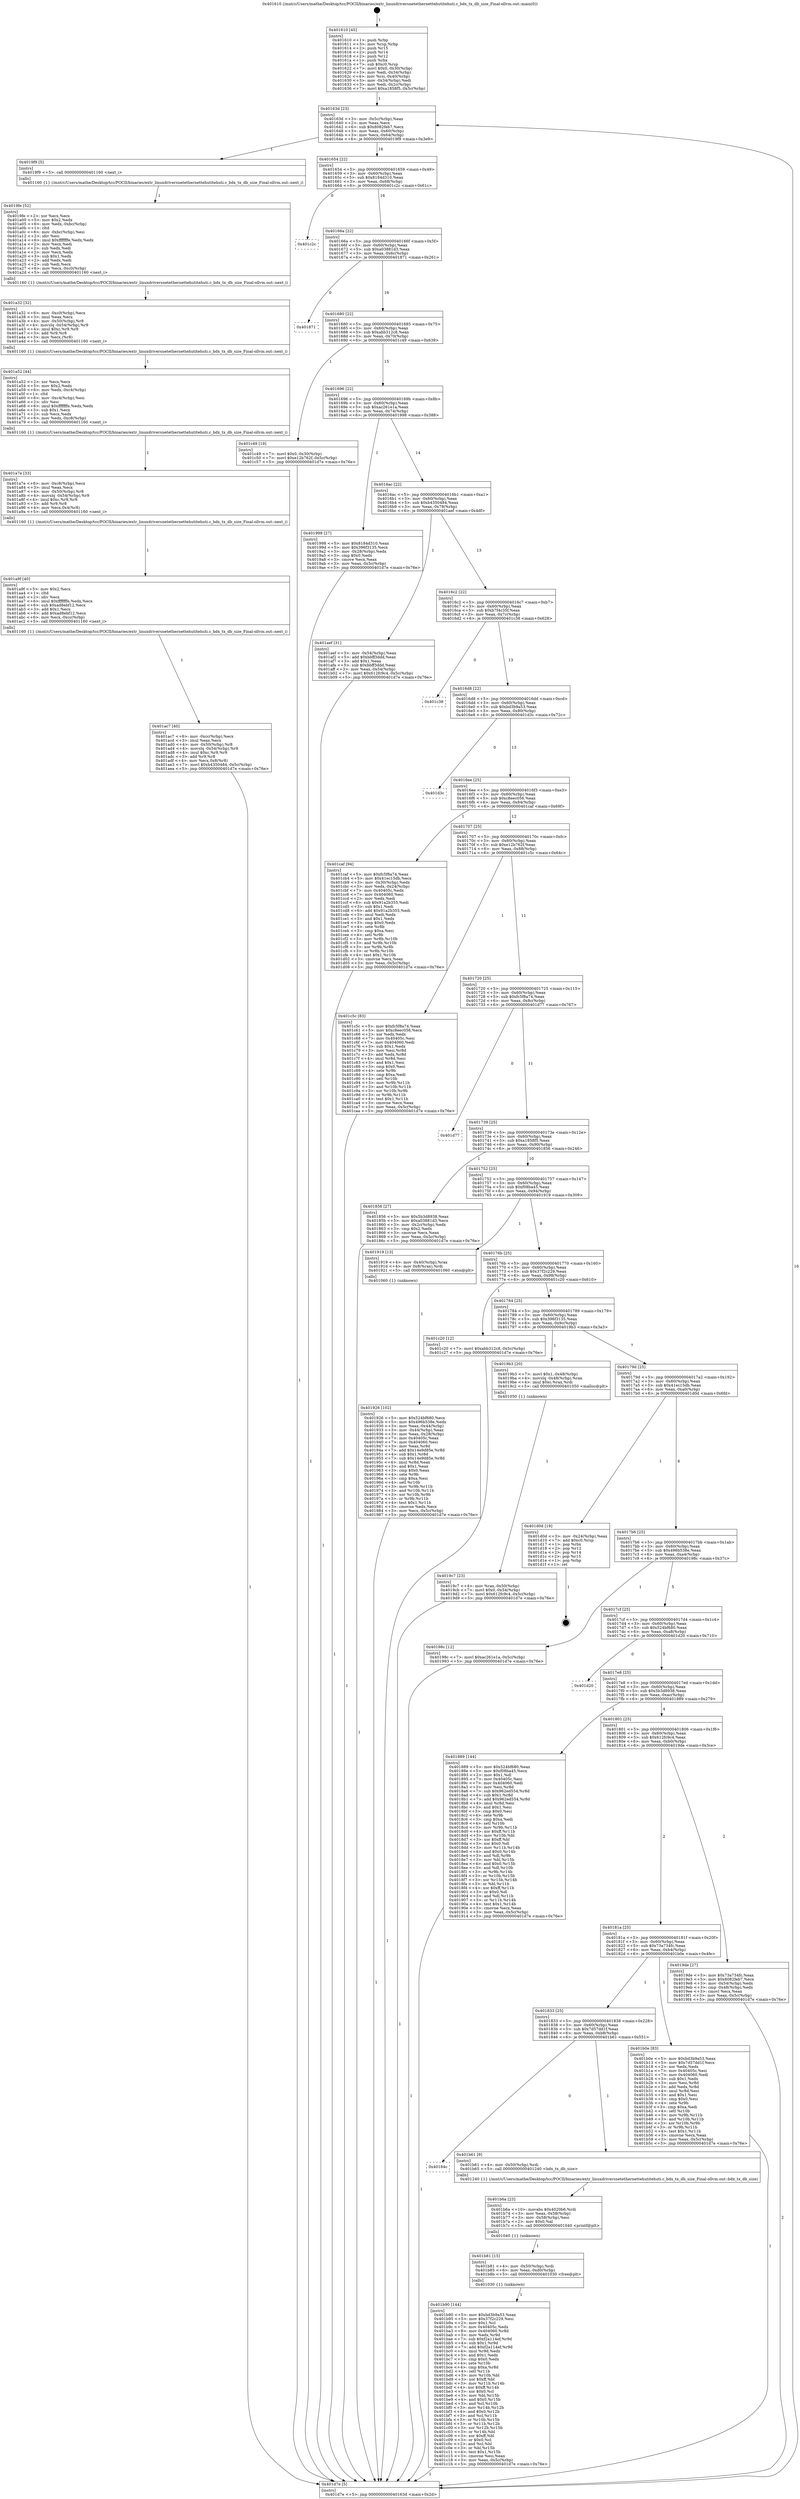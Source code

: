 digraph "0x401610" {
  label = "0x401610 (/mnt/c/Users/mathe/Desktop/tcc/POCII/binaries/extr_linuxdriversnetethernettehutitehuti.c_bdx_tx_db_size_Final-ollvm.out::main(0))"
  labelloc = "t"
  node[shape=record]

  Entry [label="",width=0.3,height=0.3,shape=circle,fillcolor=black,style=filled]
  "0x40163d" [label="{
     0x40163d [23]\l
     | [instrs]\l
     &nbsp;&nbsp;0x40163d \<+3\>: mov -0x5c(%rbp),%eax\l
     &nbsp;&nbsp;0x401640 \<+2\>: mov %eax,%ecx\l
     &nbsp;&nbsp;0x401642 \<+6\>: sub $0x8082feb7,%ecx\l
     &nbsp;&nbsp;0x401648 \<+3\>: mov %eax,-0x60(%rbp)\l
     &nbsp;&nbsp;0x40164b \<+3\>: mov %ecx,-0x64(%rbp)\l
     &nbsp;&nbsp;0x40164e \<+6\>: je 00000000004019f9 \<main+0x3e9\>\l
  }"]
  "0x4019f9" [label="{
     0x4019f9 [5]\l
     | [instrs]\l
     &nbsp;&nbsp;0x4019f9 \<+5\>: call 0000000000401160 \<next_i\>\l
     | [calls]\l
     &nbsp;&nbsp;0x401160 \{1\} (/mnt/c/Users/mathe/Desktop/tcc/POCII/binaries/extr_linuxdriversnetethernettehutitehuti.c_bdx_tx_db_size_Final-ollvm.out::next_i)\l
  }"]
  "0x401654" [label="{
     0x401654 [22]\l
     | [instrs]\l
     &nbsp;&nbsp;0x401654 \<+5\>: jmp 0000000000401659 \<main+0x49\>\l
     &nbsp;&nbsp;0x401659 \<+3\>: mov -0x60(%rbp),%eax\l
     &nbsp;&nbsp;0x40165c \<+5\>: sub $0x8184d310,%eax\l
     &nbsp;&nbsp;0x401661 \<+3\>: mov %eax,-0x68(%rbp)\l
     &nbsp;&nbsp;0x401664 \<+6\>: je 0000000000401c2c \<main+0x61c\>\l
  }"]
  Exit [label="",width=0.3,height=0.3,shape=circle,fillcolor=black,style=filled,peripheries=2]
  "0x401c2c" [label="{
     0x401c2c\l
  }", style=dashed]
  "0x40166a" [label="{
     0x40166a [22]\l
     | [instrs]\l
     &nbsp;&nbsp;0x40166a \<+5\>: jmp 000000000040166f \<main+0x5f\>\l
     &nbsp;&nbsp;0x40166f \<+3\>: mov -0x60(%rbp),%eax\l
     &nbsp;&nbsp;0x401672 \<+5\>: sub $0xa03881d3,%eax\l
     &nbsp;&nbsp;0x401677 \<+3\>: mov %eax,-0x6c(%rbp)\l
     &nbsp;&nbsp;0x40167a \<+6\>: je 0000000000401871 \<main+0x261\>\l
  }"]
  "0x401b90" [label="{
     0x401b90 [144]\l
     | [instrs]\l
     &nbsp;&nbsp;0x401b90 \<+5\>: mov $0xbd3b9a53,%eax\l
     &nbsp;&nbsp;0x401b95 \<+5\>: mov $0x37f2c229,%esi\l
     &nbsp;&nbsp;0x401b9a \<+2\>: mov $0x1,%cl\l
     &nbsp;&nbsp;0x401b9c \<+7\>: mov 0x40405c,%edx\l
     &nbsp;&nbsp;0x401ba3 \<+8\>: mov 0x404060,%r8d\l
     &nbsp;&nbsp;0x401bab \<+3\>: mov %edx,%r9d\l
     &nbsp;&nbsp;0x401bae \<+7\>: sub $0xf2a114ef,%r9d\l
     &nbsp;&nbsp;0x401bb5 \<+4\>: sub $0x1,%r9d\l
     &nbsp;&nbsp;0x401bb9 \<+7\>: add $0xf2a114ef,%r9d\l
     &nbsp;&nbsp;0x401bc0 \<+4\>: imul %r9d,%edx\l
     &nbsp;&nbsp;0x401bc4 \<+3\>: and $0x1,%edx\l
     &nbsp;&nbsp;0x401bc7 \<+3\>: cmp $0x0,%edx\l
     &nbsp;&nbsp;0x401bca \<+4\>: sete %r10b\l
     &nbsp;&nbsp;0x401bce \<+4\>: cmp $0xa,%r8d\l
     &nbsp;&nbsp;0x401bd2 \<+4\>: setl %r11b\l
     &nbsp;&nbsp;0x401bd6 \<+3\>: mov %r10b,%bl\l
     &nbsp;&nbsp;0x401bd9 \<+3\>: xor $0xff,%bl\l
     &nbsp;&nbsp;0x401bdc \<+3\>: mov %r11b,%r14b\l
     &nbsp;&nbsp;0x401bdf \<+4\>: xor $0xff,%r14b\l
     &nbsp;&nbsp;0x401be3 \<+3\>: xor $0x0,%cl\l
     &nbsp;&nbsp;0x401be6 \<+3\>: mov %bl,%r15b\l
     &nbsp;&nbsp;0x401be9 \<+4\>: and $0x0,%r15b\l
     &nbsp;&nbsp;0x401bed \<+3\>: and %cl,%r10b\l
     &nbsp;&nbsp;0x401bf0 \<+3\>: mov %r14b,%r12b\l
     &nbsp;&nbsp;0x401bf3 \<+4\>: and $0x0,%r12b\l
     &nbsp;&nbsp;0x401bf7 \<+3\>: and %cl,%r11b\l
     &nbsp;&nbsp;0x401bfa \<+3\>: or %r10b,%r15b\l
     &nbsp;&nbsp;0x401bfd \<+3\>: or %r11b,%r12b\l
     &nbsp;&nbsp;0x401c00 \<+3\>: xor %r12b,%r15b\l
     &nbsp;&nbsp;0x401c03 \<+3\>: or %r14b,%bl\l
     &nbsp;&nbsp;0x401c06 \<+3\>: xor $0xff,%bl\l
     &nbsp;&nbsp;0x401c09 \<+3\>: or $0x0,%cl\l
     &nbsp;&nbsp;0x401c0c \<+2\>: and %cl,%bl\l
     &nbsp;&nbsp;0x401c0e \<+3\>: or %bl,%r15b\l
     &nbsp;&nbsp;0x401c11 \<+4\>: test $0x1,%r15b\l
     &nbsp;&nbsp;0x401c15 \<+3\>: cmovne %esi,%eax\l
     &nbsp;&nbsp;0x401c18 \<+3\>: mov %eax,-0x5c(%rbp)\l
     &nbsp;&nbsp;0x401c1b \<+5\>: jmp 0000000000401d7e \<main+0x76e\>\l
  }"]
  "0x401871" [label="{
     0x401871\l
  }", style=dashed]
  "0x401680" [label="{
     0x401680 [22]\l
     | [instrs]\l
     &nbsp;&nbsp;0x401680 \<+5\>: jmp 0000000000401685 \<main+0x75\>\l
     &nbsp;&nbsp;0x401685 \<+3\>: mov -0x60(%rbp),%eax\l
     &nbsp;&nbsp;0x401688 \<+5\>: sub $0xabb312c8,%eax\l
     &nbsp;&nbsp;0x40168d \<+3\>: mov %eax,-0x70(%rbp)\l
     &nbsp;&nbsp;0x401690 \<+6\>: je 0000000000401c49 \<main+0x639\>\l
  }"]
  "0x401b81" [label="{
     0x401b81 [15]\l
     | [instrs]\l
     &nbsp;&nbsp;0x401b81 \<+4\>: mov -0x50(%rbp),%rdi\l
     &nbsp;&nbsp;0x401b85 \<+6\>: mov %eax,-0xd0(%rbp)\l
     &nbsp;&nbsp;0x401b8b \<+5\>: call 0000000000401030 \<free@plt\>\l
     | [calls]\l
     &nbsp;&nbsp;0x401030 \{1\} (unknown)\l
  }"]
  "0x401c49" [label="{
     0x401c49 [19]\l
     | [instrs]\l
     &nbsp;&nbsp;0x401c49 \<+7\>: movl $0x0,-0x30(%rbp)\l
     &nbsp;&nbsp;0x401c50 \<+7\>: movl $0xe12b762f,-0x5c(%rbp)\l
     &nbsp;&nbsp;0x401c57 \<+5\>: jmp 0000000000401d7e \<main+0x76e\>\l
  }"]
  "0x401696" [label="{
     0x401696 [22]\l
     | [instrs]\l
     &nbsp;&nbsp;0x401696 \<+5\>: jmp 000000000040169b \<main+0x8b\>\l
     &nbsp;&nbsp;0x40169b \<+3\>: mov -0x60(%rbp),%eax\l
     &nbsp;&nbsp;0x40169e \<+5\>: sub $0xac261e1a,%eax\l
     &nbsp;&nbsp;0x4016a3 \<+3\>: mov %eax,-0x74(%rbp)\l
     &nbsp;&nbsp;0x4016a6 \<+6\>: je 0000000000401998 \<main+0x388\>\l
  }"]
  "0x401b6a" [label="{
     0x401b6a [23]\l
     | [instrs]\l
     &nbsp;&nbsp;0x401b6a \<+10\>: movabs $0x4020b6,%rdi\l
     &nbsp;&nbsp;0x401b74 \<+3\>: mov %eax,-0x58(%rbp)\l
     &nbsp;&nbsp;0x401b77 \<+3\>: mov -0x58(%rbp),%esi\l
     &nbsp;&nbsp;0x401b7a \<+2\>: mov $0x0,%al\l
     &nbsp;&nbsp;0x401b7c \<+5\>: call 0000000000401040 \<printf@plt\>\l
     | [calls]\l
     &nbsp;&nbsp;0x401040 \{1\} (unknown)\l
  }"]
  "0x401998" [label="{
     0x401998 [27]\l
     | [instrs]\l
     &nbsp;&nbsp;0x401998 \<+5\>: mov $0x8184d310,%eax\l
     &nbsp;&nbsp;0x40199d \<+5\>: mov $0x396f3135,%ecx\l
     &nbsp;&nbsp;0x4019a2 \<+3\>: mov -0x28(%rbp),%edx\l
     &nbsp;&nbsp;0x4019a5 \<+3\>: cmp $0x0,%edx\l
     &nbsp;&nbsp;0x4019a8 \<+3\>: cmove %ecx,%eax\l
     &nbsp;&nbsp;0x4019ab \<+3\>: mov %eax,-0x5c(%rbp)\l
     &nbsp;&nbsp;0x4019ae \<+5\>: jmp 0000000000401d7e \<main+0x76e\>\l
  }"]
  "0x4016ac" [label="{
     0x4016ac [22]\l
     | [instrs]\l
     &nbsp;&nbsp;0x4016ac \<+5\>: jmp 00000000004016b1 \<main+0xa1\>\l
     &nbsp;&nbsp;0x4016b1 \<+3\>: mov -0x60(%rbp),%eax\l
     &nbsp;&nbsp;0x4016b4 \<+5\>: sub $0xb4350484,%eax\l
     &nbsp;&nbsp;0x4016b9 \<+3\>: mov %eax,-0x78(%rbp)\l
     &nbsp;&nbsp;0x4016bc \<+6\>: je 0000000000401aef \<main+0x4df\>\l
  }"]
  "0x40184c" [label="{
     0x40184c\l
  }", style=dashed]
  "0x401aef" [label="{
     0x401aef [31]\l
     | [instrs]\l
     &nbsp;&nbsp;0x401aef \<+3\>: mov -0x54(%rbp),%eax\l
     &nbsp;&nbsp;0x401af2 \<+5\>: add $0xbbff3ddd,%eax\l
     &nbsp;&nbsp;0x401af7 \<+3\>: add $0x1,%eax\l
     &nbsp;&nbsp;0x401afa \<+5\>: sub $0xbbff3ddd,%eax\l
     &nbsp;&nbsp;0x401aff \<+3\>: mov %eax,-0x54(%rbp)\l
     &nbsp;&nbsp;0x401b02 \<+7\>: movl $0x612fc9c4,-0x5c(%rbp)\l
     &nbsp;&nbsp;0x401b09 \<+5\>: jmp 0000000000401d7e \<main+0x76e\>\l
  }"]
  "0x4016c2" [label="{
     0x4016c2 [22]\l
     | [instrs]\l
     &nbsp;&nbsp;0x4016c2 \<+5\>: jmp 00000000004016c7 \<main+0xb7\>\l
     &nbsp;&nbsp;0x4016c7 \<+3\>: mov -0x60(%rbp),%eax\l
     &nbsp;&nbsp;0x4016ca \<+5\>: sub $0xb7f4c35f,%eax\l
     &nbsp;&nbsp;0x4016cf \<+3\>: mov %eax,-0x7c(%rbp)\l
     &nbsp;&nbsp;0x4016d2 \<+6\>: je 0000000000401c38 \<main+0x628\>\l
  }"]
  "0x401b61" [label="{
     0x401b61 [9]\l
     | [instrs]\l
     &nbsp;&nbsp;0x401b61 \<+4\>: mov -0x50(%rbp),%rdi\l
     &nbsp;&nbsp;0x401b65 \<+5\>: call 0000000000401240 \<bdx_tx_db_size\>\l
     | [calls]\l
     &nbsp;&nbsp;0x401240 \{1\} (/mnt/c/Users/mathe/Desktop/tcc/POCII/binaries/extr_linuxdriversnetethernettehutitehuti.c_bdx_tx_db_size_Final-ollvm.out::bdx_tx_db_size)\l
  }"]
  "0x401c38" [label="{
     0x401c38\l
  }", style=dashed]
  "0x4016d8" [label="{
     0x4016d8 [22]\l
     | [instrs]\l
     &nbsp;&nbsp;0x4016d8 \<+5\>: jmp 00000000004016dd \<main+0xcd\>\l
     &nbsp;&nbsp;0x4016dd \<+3\>: mov -0x60(%rbp),%eax\l
     &nbsp;&nbsp;0x4016e0 \<+5\>: sub $0xbd3b9a53,%eax\l
     &nbsp;&nbsp;0x4016e5 \<+3\>: mov %eax,-0x80(%rbp)\l
     &nbsp;&nbsp;0x4016e8 \<+6\>: je 0000000000401d3c \<main+0x72c\>\l
  }"]
  "0x401833" [label="{
     0x401833 [25]\l
     | [instrs]\l
     &nbsp;&nbsp;0x401833 \<+5\>: jmp 0000000000401838 \<main+0x228\>\l
     &nbsp;&nbsp;0x401838 \<+3\>: mov -0x60(%rbp),%eax\l
     &nbsp;&nbsp;0x40183b \<+5\>: sub $0x7d57dd1f,%eax\l
     &nbsp;&nbsp;0x401840 \<+6\>: mov %eax,-0xb8(%rbp)\l
     &nbsp;&nbsp;0x401846 \<+6\>: je 0000000000401b61 \<main+0x551\>\l
  }"]
  "0x401d3c" [label="{
     0x401d3c\l
  }", style=dashed]
  "0x4016ee" [label="{
     0x4016ee [25]\l
     | [instrs]\l
     &nbsp;&nbsp;0x4016ee \<+5\>: jmp 00000000004016f3 \<main+0xe3\>\l
     &nbsp;&nbsp;0x4016f3 \<+3\>: mov -0x60(%rbp),%eax\l
     &nbsp;&nbsp;0x4016f6 \<+5\>: sub $0xc8eec056,%eax\l
     &nbsp;&nbsp;0x4016fb \<+6\>: mov %eax,-0x84(%rbp)\l
     &nbsp;&nbsp;0x401701 \<+6\>: je 0000000000401caf \<main+0x69f\>\l
  }"]
  "0x401b0e" [label="{
     0x401b0e [83]\l
     | [instrs]\l
     &nbsp;&nbsp;0x401b0e \<+5\>: mov $0xbd3b9a53,%eax\l
     &nbsp;&nbsp;0x401b13 \<+5\>: mov $0x7d57dd1f,%ecx\l
     &nbsp;&nbsp;0x401b18 \<+2\>: xor %edx,%edx\l
     &nbsp;&nbsp;0x401b1a \<+7\>: mov 0x40405c,%esi\l
     &nbsp;&nbsp;0x401b21 \<+7\>: mov 0x404060,%edi\l
     &nbsp;&nbsp;0x401b28 \<+3\>: sub $0x1,%edx\l
     &nbsp;&nbsp;0x401b2b \<+3\>: mov %esi,%r8d\l
     &nbsp;&nbsp;0x401b2e \<+3\>: add %edx,%r8d\l
     &nbsp;&nbsp;0x401b31 \<+4\>: imul %r8d,%esi\l
     &nbsp;&nbsp;0x401b35 \<+3\>: and $0x1,%esi\l
     &nbsp;&nbsp;0x401b38 \<+3\>: cmp $0x0,%esi\l
     &nbsp;&nbsp;0x401b3b \<+4\>: sete %r9b\l
     &nbsp;&nbsp;0x401b3f \<+3\>: cmp $0xa,%edi\l
     &nbsp;&nbsp;0x401b42 \<+4\>: setl %r10b\l
     &nbsp;&nbsp;0x401b46 \<+3\>: mov %r9b,%r11b\l
     &nbsp;&nbsp;0x401b49 \<+3\>: and %r10b,%r11b\l
     &nbsp;&nbsp;0x401b4c \<+3\>: xor %r10b,%r9b\l
     &nbsp;&nbsp;0x401b4f \<+3\>: or %r9b,%r11b\l
     &nbsp;&nbsp;0x401b52 \<+4\>: test $0x1,%r11b\l
     &nbsp;&nbsp;0x401b56 \<+3\>: cmovne %ecx,%eax\l
     &nbsp;&nbsp;0x401b59 \<+3\>: mov %eax,-0x5c(%rbp)\l
     &nbsp;&nbsp;0x401b5c \<+5\>: jmp 0000000000401d7e \<main+0x76e\>\l
  }"]
  "0x401caf" [label="{
     0x401caf [94]\l
     | [instrs]\l
     &nbsp;&nbsp;0x401caf \<+5\>: mov $0xfc5f8a74,%eax\l
     &nbsp;&nbsp;0x401cb4 \<+5\>: mov $0x41ec15db,%ecx\l
     &nbsp;&nbsp;0x401cb9 \<+3\>: mov -0x30(%rbp),%edx\l
     &nbsp;&nbsp;0x401cbc \<+3\>: mov %edx,-0x24(%rbp)\l
     &nbsp;&nbsp;0x401cbf \<+7\>: mov 0x40405c,%edx\l
     &nbsp;&nbsp;0x401cc6 \<+7\>: mov 0x404060,%esi\l
     &nbsp;&nbsp;0x401ccd \<+2\>: mov %edx,%edi\l
     &nbsp;&nbsp;0x401ccf \<+6\>: sub $0x91a2b355,%edi\l
     &nbsp;&nbsp;0x401cd5 \<+3\>: sub $0x1,%edi\l
     &nbsp;&nbsp;0x401cd8 \<+6\>: add $0x91a2b355,%edi\l
     &nbsp;&nbsp;0x401cde \<+3\>: imul %edi,%edx\l
     &nbsp;&nbsp;0x401ce1 \<+3\>: and $0x1,%edx\l
     &nbsp;&nbsp;0x401ce4 \<+3\>: cmp $0x0,%edx\l
     &nbsp;&nbsp;0x401ce7 \<+4\>: sete %r8b\l
     &nbsp;&nbsp;0x401ceb \<+3\>: cmp $0xa,%esi\l
     &nbsp;&nbsp;0x401cee \<+4\>: setl %r9b\l
     &nbsp;&nbsp;0x401cf2 \<+3\>: mov %r8b,%r10b\l
     &nbsp;&nbsp;0x401cf5 \<+3\>: and %r9b,%r10b\l
     &nbsp;&nbsp;0x401cf8 \<+3\>: xor %r9b,%r8b\l
     &nbsp;&nbsp;0x401cfb \<+3\>: or %r8b,%r10b\l
     &nbsp;&nbsp;0x401cfe \<+4\>: test $0x1,%r10b\l
     &nbsp;&nbsp;0x401d02 \<+3\>: cmovne %ecx,%eax\l
     &nbsp;&nbsp;0x401d05 \<+3\>: mov %eax,-0x5c(%rbp)\l
     &nbsp;&nbsp;0x401d08 \<+5\>: jmp 0000000000401d7e \<main+0x76e\>\l
  }"]
  "0x401707" [label="{
     0x401707 [25]\l
     | [instrs]\l
     &nbsp;&nbsp;0x401707 \<+5\>: jmp 000000000040170c \<main+0xfc\>\l
     &nbsp;&nbsp;0x40170c \<+3\>: mov -0x60(%rbp),%eax\l
     &nbsp;&nbsp;0x40170f \<+5\>: sub $0xe12b762f,%eax\l
     &nbsp;&nbsp;0x401714 \<+6\>: mov %eax,-0x88(%rbp)\l
     &nbsp;&nbsp;0x40171a \<+6\>: je 0000000000401c5c \<main+0x64c\>\l
  }"]
  "0x401ac7" [label="{
     0x401ac7 [40]\l
     | [instrs]\l
     &nbsp;&nbsp;0x401ac7 \<+6\>: mov -0xcc(%rbp),%ecx\l
     &nbsp;&nbsp;0x401acd \<+3\>: imul %eax,%ecx\l
     &nbsp;&nbsp;0x401ad0 \<+4\>: mov -0x50(%rbp),%r8\l
     &nbsp;&nbsp;0x401ad4 \<+4\>: movslq -0x54(%rbp),%r9\l
     &nbsp;&nbsp;0x401ad8 \<+4\>: imul $0xc,%r9,%r9\l
     &nbsp;&nbsp;0x401adc \<+3\>: add %r9,%r8\l
     &nbsp;&nbsp;0x401adf \<+4\>: mov %ecx,0x8(%r8)\l
     &nbsp;&nbsp;0x401ae3 \<+7\>: movl $0xb4350484,-0x5c(%rbp)\l
     &nbsp;&nbsp;0x401aea \<+5\>: jmp 0000000000401d7e \<main+0x76e\>\l
  }"]
  "0x401c5c" [label="{
     0x401c5c [83]\l
     | [instrs]\l
     &nbsp;&nbsp;0x401c5c \<+5\>: mov $0xfc5f8a74,%eax\l
     &nbsp;&nbsp;0x401c61 \<+5\>: mov $0xc8eec056,%ecx\l
     &nbsp;&nbsp;0x401c66 \<+2\>: xor %edx,%edx\l
     &nbsp;&nbsp;0x401c68 \<+7\>: mov 0x40405c,%esi\l
     &nbsp;&nbsp;0x401c6f \<+7\>: mov 0x404060,%edi\l
     &nbsp;&nbsp;0x401c76 \<+3\>: sub $0x1,%edx\l
     &nbsp;&nbsp;0x401c79 \<+3\>: mov %esi,%r8d\l
     &nbsp;&nbsp;0x401c7c \<+3\>: add %edx,%r8d\l
     &nbsp;&nbsp;0x401c7f \<+4\>: imul %r8d,%esi\l
     &nbsp;&nbsp;0x401c83 \<+3\>: and $0x1,%esi\l
     &nbsp;&nbsp;0x401c86 \<+3\>: cmp $0x0,%esi\l
     &nbsp;&nbsp;0x401c89 \<+4\>: sete %r9b\l
     &nbsp;&nbsp;0x401c8d \<+3\>: cmp $0xa,%edi\l
     &nbsp;&nbsp;0x401c90 \<+4\>: setl %r10b\l
     &nbsp;&nbsp;0x401c94 \<+3\>: mov %r9b,%r11b\l
     &nbsp;&nbsp;0x401c97 \<+3\>: and %r10b,%r11b\l
     &nbsp;&nbsp;0x401c9a \<+3\>: xor %r10b,%r9b\l
     &nbsp;&nbsp;0x401c9d \<+3\>: or %r9b,%r11b\l
     &nbsp;&nbsp;0x401ca0 \<+4\>: test $0x1,%r11b\l
     &nbsp;&nbsp;0x401ca4 \<+3\>: cmovne %ecx,%eax\l
     &nbsp;&nbsp;0x401ca7 \<+3\>: mov %eax,-0x5c(%rbp)\l
     &nbsp;&nbsp;0x401caa \<+5\>: jmp 0000000000401d7e \<main+0x76e\>\l
  }"]
  "0x401720" [label="{
     0x401720 [25]\l
     | [instrs]\l
     &nbsp;&nbsp;0x401720 \<+5\>: jmp 0000000000401725 \<main+0x115\>\l
     &nbsp;&nbsp;0x401725 \<+3\>: mov -0x60(%rbp),%eax\l
     &nbsp;&nbsp;0x401728 \<+5\>: sub $0xfc5f8a74,%eax\l
     &nbsp;&nbsp;0x40172d \<+6\>: mov %eax,-0x8c(%rbp)\l
     &nbsp;&nbsp;0x401733 \<+6\>: je 0000000000401d77 \<main+0x767\>\l
  }"]
  "0x401a9f" [label="{
     0x401a9f [40]\l
     | [instrs]\l
     &nbsp;&nbsp;0x401a9f \<+5\>: mov $0x2,%ecx\l
     &nbsp;&nbsp;0x401aa4 \<+1\>: cltd\l
     &nbsp;&nbsp;0x401aa5 \<+2\>: idiv %ecx\l
     &nbsp;&nbsp;0x401aa7 \<+6\>: imul $0xfffffffe,%edx,%ecx\l
     &nbsp;&nbsp;0x401aad \<+6\>: sub $0xad8ebf12,%ecx\l
     &nbsp;&nbsp;0x401ab3 \<+3\>: add $0x1,%ecx\l
     &nbsp;&nbsp;0x401ab6 \<+6\>: add $0xad8ebf12,%ecx\l
     &nbsp;&nbsp;0x401abc \<+6\>: mov %ecx,-0xcc(%rbp)\l
     &nbsp;&nbsp;0x401ac2 \<+5\>: call 0000000000401160 \<next_i\>\l
     | [calls]\l
     &nbsp;&nbsp;0x401160 \{1\} (/mnt/c/Users/mathe/Desktop/tcc/POCII/binaries/extr_linuxdriversnetethernettehutitehuti.c_bdx_tx_db_size_Final-ollvm.out::next_i)\l
  }"]
  "0x401d77" [label="{
     0x401d77\l
  }", style=dashed]
  "0x401739" [label="{
     0x401739 [25]\l
     | [instrs]\l
     &nbsp;&nbsp;0x401739 \<+5\>: jmp 000000000040173e \<main+0x12e\>\l
     &nbsp;&nbsp;0x40173e \<+3\>: mov -0x60(%rbp),%eax\l
     &nbsp;&nbsp;0x401741 \<+5\>: sub $0xa1858f5,%eax\l
     &nbsp;&nbsp;0x401746 \<+6\>: mov %eax,-0x90(%rbp)\l
     &nbsp;&nbsp;0x40174c \<+6\>: je 0000000000401856 \<main+0x246\>\l
  }"]
  "0x401a7e" [label="{
     0x401a7e [33]\l
     | [instrs]\l
     &nbsp;&nbsp;0x401a7e \<+6\>: mov -0xc8(%rbp),%ecx\l
     &nbsp;&nbsp;0x401a84 \<+3\>: imul %eax,%ecx\l
     &nbsp;&nbsp;0x401a87 \<+4\>: mov -0x50(%rbp),%r8\l
     &nbsp;&nbsp;0x401a8b \<+4\>: movslq -0x54(%rbp),%r9\l
     &nbsp;&nbsp;0x401a8f \<+4\>: imul $0xc,%r9,%r9\l
     &nbsp;&nbsp;0x401a93 \<+3\>: add %r9,%r8\l
     &nbsp;&nbsp;0x401a96 \<+4\>: mov %ecx,0x4(%r8)\l
     &nbsp;&nbsp;0x401a9a \<+5\>: call 0000000000401160 \<next_i\>\l
     | [calls]\l
     &nbsp;&nbsp;0x401160 \{1\} (/mnt/c/Users/mathe/Desktop/tcc/POCII/binaries/extr_linuxdriversnetethernettehutitehuti.c_bdx_tx_db_size_Final-ollvm.out::next_i)\l
  }"]
  "0x401856" [label="{
     0x401856 [27]\l
     | [instrs]\l
     &nbsp;&nbsp;0x401856 \<+5\>: mov $0x5b3d8938,%eax\l
     &nbsp;&nbsp;0x40185b \<+5\>: mov $0xa03881d3,%ecx\l
     &nbsp;&nbsp;0x401860 \<+3\>: mov -0x2c(%rbp),%edx\l
     &nbsp;&nbsp;0x401863 \<+3\>: cmp $0x2,%edx\l
     &nbsp;&nbsp;0x401866 \<+3\>: cmovne %ecx,%eax\l
     &nbsp;&nbsp;0x401869 \<+3\>: mov %eax,-0x5c(%rbp)\l
     &nbsp;&nbsp;0x40186c \<+5\>: jmp 0000000000401d7e \<main+0x76e\>\l
  }"]
  "0x401752" [label="{
     0x401752 [25]\l
     | [instrs]\l
     &nbsp;&nbsp;0x401752 \<+5\>: jmp 0000000000401757 \<main+0x147\>\l
     &nbsp;&nbsp;0x401757 \<+3\>: mov -0x60(%rbp),%eax\l
     &nbsp;&nbsp;0x40175a \<+5\>: sub $0xf08ba45,%eax\l
     &nbsp;&nbsp;0x40175f \<+6\>: mov %eax,-0x94(%rbp)\l
     &nbsp;&nbsp;0x401765 \<+6\>: je 0000000000401919 \<main+0x309\>\l
  }"]
  "0x401d7e" [label="{
     0x401d7e [5]\l
     | [instrs]\l
     &nbsp;&nbsp;0x401d7e \<+5\>: jmp 000000000040163d \<main+0x2d\>\l
  }"]
  "0x401610" [label="{
     0x401610 [45]\l
     | [instrs]\l
     &nbsp;&nbsp;0x401610 \<+1\>: push %rbp\l
     &nbsp;&nbsp;0x401611 \<+3\>: mov %rsp,%rbp\l
     &nbsp;&nbsp;0x401614 \<+2\>: push %r15\l
     &nbsp;&nbsp;0x401616 \<+2\>: push %r14\l
     &nbsp;&nbsp;0x401618 \<+2\>: push %r12\l
     &nbsp;&nbsp;0x40161a \<+1\>: push %rbx\l
     &nbsp;&nbsp;0x40161b \<+7\>: sub $0xc0,%rsp\l
     &nbsp;&nbsp;0x401622 \<+7\>: movl $0x0,-0x30(%rbp)\l
     &nbsp;&nbsp;0x401629 \<+3\>: mov %edi,-0x34(%rbp)\l
     &nbsp;&nbsp;0x40162c \<+4\>: mov %rsi,-0x40(%rbp)\l
     &nbsp;&nbsp;0x401630 \<+3\>: mov -0x34(%rbp),%edi\l
     &nbsp;&nbsp;0x401633 \<+3\>: mov %edi,-0x2c(%rbp)\l
     &nbsp;&nbsp;0x401636 \<+7\>: movl $0xa1858f5,-0x5c(%rbp)\l
  }"]
  "0x401a52" [label="{
     0x401a52 [44]\l
     | [instrs]\l
     &nbsp;&nbsp;0x401a52 \<+2\>: xor %ecx,%ecx\l
     &nbsp;&nbsp;0x401a54 \<+5\>: mov $0x2,%edx\l
     &nbsp;&nbsp;0x401a59 \<+6\>: mov %edx,-0xc4(%rbp)\l
     &nbsp;&nbsp;0x401a5f \<+1\>: cltd\l
     &nbsp;&nbsp;0x401a60 \<+6\>: mov -0xc4(%rbp),%esi\l
     &nbsp;&nbsp;0x401a66 \<+2\>: idiv %esi\l
     &nbsp;&nbsp;0x401a68 \<+6\>: imul $0xfffffffe,%edx,%edx\l
     &nbsp;&nbsp;0x401a6e \<+3\>: sub $0x1,%ecx\l
     &nbsp;&nbsp;0x401a71 \<+2\>: sub %ecx,%edx\l
     &nbsp;&nbsp;0x401a73 \<+6\>: mov %edx,-0xc8(%rbp)\l
     &nbsp;&nbsp;0x401a79 \<+5\>: call 0000000000401160 \<next_i\>\l
     | [calls]\l
     &nbsp;&nbsp;0x401160 \{1\} (/mnt/c/Users/mathe/Desktop/tcc/POCII/binaries/extr_linuxdriversnetethernettehutitehuti.c_bdx_tx_db_size_Final-ollvm.out::next_i)\l
  }"]
  "0x401919" [label="{
     0x401919 [13]\l
     | [instrs]\l
     &nbsp;&nbsp;0x401919 \<+4\>: mov -0x40(%rbp),%rax\l
     &nbsp;&nbsp;0x40191d \<+4\>: mov 0x8(%rax),%rdi\l
     &nbsp;&nbsp;0x401921 \<+5\>: call 0000000000401060 \<atoi@plt\>\l
     | [calls]\l
     &nbsp;&nbsp;0x401060 \{1\} (unknown)\l
  }"]
  "0x40176b" [label="{
     0x40176b [25]\l
     | [instrs]\l
     &nbsp;&nbsp;0x40176b \<+5\>: jmp 0000000000401770 \<main+0x160\>\l
     &nbsp;&nbsp;0x401770 \<+3\>: mov -0x60(%rbp),%eax\l
     &nbsp;&nbsp;0x401773 \<+5\>: sub $0x37f2c229,%eax\l
     &nbsp;&nbsp;0x401778 \<+6\>: mov %eax,-0x98(%rbp)\l
     &nbsp;&nbsp;0x40177e \<+6\>: je 0000000000401c20 \<main+0x610\>\l
  }"]
  "0x401a32" [label="{
     0x401a32 [32]\l
     | [instrs]\l
     &nbsp;&nbsp;0x401a32 \<+6\>: mov -0xc0(%rbp),%ecx\l
     &nbsp;&nbsp;0x401a38 \<+3\>: imul %eax,%ecx\l
     &nbsp;&nbsp;0x401a3b \<+4\>: mov -0x50(%rbp),%r8\l
     &nbsp;&nbsp;0x401a3f \<+4\>: movslq -0x54(%rbp),%r9\l
     &nbsp;&nbsp;0x401a43 \<+4\>: imul $0xc,%r9,%r9\l
     &nbsp;&nbsp;0x401a47 \<+3\>: add %r9,%r8\l
     &nbsp;&nbsp;0x401a4a \<+3\>: mov %ecx,(%r8)\l
     &nbsp;&nbsp;0x401a4d \<+5\>: call 0000000000401160 \<next_i\>\l
     | [calls]\l
     &nbsp;&nbsp;0x401160 \{1\} (/mnt/c/Users/mathe/Desktop/tcc/POCII/binaries/extr_linuxdriversnetethernettehutitehuti.c_bdx_tx_db_size_Final-ollvm.out::next_i)\l
  }"]
  "0x401c20" [label="{
     0x401c20 [12]\l
     | [instrs]\l
     &nbsp;&nbsp;0x401c20 \<+7\>: movl $0xabb312c8,-0x5c(%rbp)\l
     &nbsp;&nbsp;0x401c27 \<+5\>: jmp 0000000000401d7e \<main+0x76e\>\l
  }"]
  "0x401784" [label="{
     0x401784 [25]\l
     | [instrs]\l
     &nbsp;&nbsp;0x401784 \<+5\>: jmp 0000000000401789 \<main+0x179\>\l
     &nbsp;&nbsp;0x401789 \<+3\>: mov -0x60(%rbp),%eax\l
     &nbsp;&nbsp;0x40178c \<+5\>: sub $0x396f3135,%eax\l
     &nbsp;&nbsp;0x401791 \<+6\>: mov %eax,-0x9c(%rbp)\l
     &nbsp;&nbsp;0x401797 \<+6\>: je 00000000004019b3 \<main+0x3a3\>\l
  }"]
  "0x4019fe" [label="{
     0x4019fe [52]\l
     | [instrs]\l
     &nbsp;&nbsp;0x4019fe \<+2\>: xor %ecx,%ecx\l
     &nbsp;&nbsp;0x401a00 \<+5\>: mov $0x2,%edx\l
     &nbsp;&nbsp;0x401a05 \<+6\>: mov %edx,-0xbc(%rbp)\l
     &nbsp;&nbsp;0x401a0b \<+1\>: cltd\l
     &nbsp;&nbsp;0x401a0c \<+6\>: mov -0xbc(%rbp),%esi\l
     &nbsp;&nbsp;0x401a12 \<+2\>: idiv %esi\l
     &nbsp;&nbsp;0x401a14 \<+6\>: imul $0xfffffffe,%edx,%edx\l
     &nbsp;&nbsp;0x401a1a \<+2\>: mov %ecx,%edi\l
     &nbsp;&nbsp;0x401a1c \<+2\>: sub %edx,%edi\l
     &nbsp;&nbsp;0x401a1e \<+2\>: mov %ecx,%edx\l
     &nbsp;&nbsp;0x401a20 \<+3\>: sub $0x1,%edx\l
     &nbsp;&nbsp;0x401a23 \<+2\>: add %edx,%edi\l
     &nbsp;&nbsp;0x401a25 \<+2\>: sub %edi,%ecx\l
     &nbsp;&nbsp;0x401a27 \<+6\>: mov %ecx,-0xc0(%rbp)\l
     &nbsp;&nbsp;0x401a2d \<+5\>: call 0000000000401160 \<next_i\>\l
     | [calls]\l
     &nbsp;&nbsp;0x401160 \{1\} (/mnt/c/Users/mathe/Desktop/tcc/POCII/binaries/extr_linuxdriversnetethernettehutitehuti.c_bdx_tx_db_size_Final-ollvm.out::next_i)\l
  }"]
  "0x4019b3" [label="{
     0x4019b3 [20]\l
     | [instrs]\l
     &nbsp;&nbsp;0x4019b3 \<+7\>: movl $0x1,-0x48(%rbp)\l
     &nbsp;&nbsp;0x4019ba \<+4\>: movslq -0x48(%rbp),%rax\l
     &nbsp;&nbsp;0x4019be \<+4\>: imul $0xc,%rax,%rdi\l
     &nbsp;&nbsp;0x4019c2 \<+5\>: call 0000000000401050 \<malloc@plt\>\l
     | [calls]\l
     &nbsp;&nbsp;0x401050 \{1\} (unknown)\l
  }"]
  "0x40179d" [label="{
     0x40179d [25]\l
     | [instrs]\l
     &nbsp;&nbsp;0x40179d \<+5\>: jmp 00000000004017a2 \<main+0x192\>\l
     &nbsp;&nbsp;0x4017a2 \<+3\>: mov -0x60(%rbp),%eax\l
     &nbsp;&nbsp;0x4017a5 \<+5\>: sub $0x41ec15db,%eax\l
     &nbsp;&nbsp;0x4017aa \<+6\>: mov %eax,-0xa0(%rbp)\l
     &nbsp;&nbsp;0x4017b0 \<+6\>: je 0000000000401d0d \<main+0x6fd\>\l
  }"]
  "0x40181a" [label="{
     0x40181a [25]\l
     | [instrs]\l
     &nbsp;&nbsp;0x40181a \<+5\>: jmp 000000000040181f \<main+0x20f\>\l
     &nbsp;&nbsp;0x40181f \<+3\>: mov -0x60(%rbp),%eax\l
     &nbsp;&nbsp;0x401822 \<+5\>: sub $0x73a734fc,%eax\l
     &nbsp;&nbsp;0x401827 \<+6\>: mov %eax,-0xb4(%rbp)\l
     &nbsp;&nbsp;0x40182d \<+6\>: je 0000000000401b0e \<main+0x4fe\>\l
  }"]
  "0x401d0d" [label="{
     0x401d0d [19]\l
     | [instrs]\l
     &nbsp;&nbsp;0x401d0d \<+3\>: mov -0x24(%rbp),%eax\l
     &nbsp;&nbsp;0x401d10 \<+7\>: add $0xc0,%rsp\l
     &nbsp;&nbsp;0x401d17 \<+1\>: pop %rbx\l
     &nbsp;&nbsp;0x401d18 \<+2\>: pop %r12\l
     &nbsp;&nbsp;0x401d1a \<+2\>: pop %r14\l
     &nbsp;&nbsp;0x401d1c \<+2\>: pop %r15\l
     &nbsp;&nbsp;0x401d1e \<+1\>: pop %rbp\l
     &nbsp;&nbsp;0x401d1f \<+1\>: ret\l
  }"]
  "0x4017b6" [label="{
     0x4017b6 [25]\l
     | [instrs]\l
     &nbsp;&nbsp;0x4017b6 \<+5\>: jmp 00000000004017bb \<main+0x1ab\>\l
     &nbsp;&nbsp;0x4017bb \<+3\>: mov -0x60(%rbp),%eax\l
     &nbsp;&nbsp;0x4017be \<+5\>: sub $0x496b538e,%eax\l
     &nbsp;&nbsp;0x4017c3 \<+6\>: mov %eax,-0xa4(%rbp)\l
     &nbsp;&nbsp;0x4017c9 \<+6\>: je 000000000040198c \<main+0x37c\>\l
  }"]
  "0x4019de" [label="{
     0x4019de [27]\l
     | [instrs]\l
     &nbsp;&nbsp;0x4019de \<+5\>: mov $0x73a734fc,%eax\l
     &nbsp;&nbsp;0x4019e3 \<+5\>: mov $0x8082feb7,%ecx\l
     &nbsp;&nbsp;0x4019e8 \<+3\>: mov -0x54(%rbp),%edx\l
     &nbsp;&nbsp;0x4019eb \<+3\>: cmp -0x48(%rbp),%edx\l
     &nbsp;&nbsp;0x4019ee \<+3\>: cmovl %ecx,%eax\l
     &nbsp;&nbsp;0x4019f1 \<+3\>: mov %eax,-0x5c(%rbp)\l
     &nbsp;&nbsp;0x4019f4 \<+5\>: jmp 0000000000401d7e \<main+0x76e\>\l
  }"]
  "0x40198c" [label="{
     0x40198c [12]\l
     | [instrs]\l
     &nbsp;&nbsp;0x40198c \<+7\>: movl $0xac261e1a,-0x5c(%rbp)\l
     &nbsp;&nbsp;0x401993 \<+5\>: jmp 0000000000401d7e \<main+0x76e\>\l
  }"]
  "0x4017cf" [label="{
     0x4017cf [25]\l
     | [instrs]\l
     &nbsp;&nbsp;0x4017cf \<+5\>: jmp 00000000004017d4 \<main+0x1c4\>\l
     &nbsp;&nbsp;0x4017d4 \<+3\>: mov -0x60(%rbp),%eax\l
     &nbsp;&nbsp;0x4017d7 \<+5\>: sub $0x524bf680,%eax\l
     &nbsp;&nbsp;0x4017dc \<+6\>: mov %eax,-0xa8(%rbp)\l
     &nbsp;&nbsp;0x4017e2 \<+6\>: je 0000000000401d20 \<main+0x710\>\l
  }"]
  "0x4019c7" [label="{
     0x4019c7 [23]\l
     | [instrs]\l
     &nbsp;&nbsp;0x4019c7 \<+4\>: mov %rax,-0x50(%rbp)\l
     &nbsp;&nbsp;0x4019cb \<+7\>: movl $0x0,-0x54(%rbp)\l
     &nbsp;&nbsp;0x4019d2 \<+7\>: movl $0x612fc9c4,-0x5c(%rbp)\l
     &nbsp;&nbsp;0x4019d9 \<+5\>: jmp 0000000000401d7e \<main+0x76e\>\l
  }"]
  "0x401d20" [label="{
     0x401d20\l
  }", style=dashed]
  "0x4017e8" [label="{
     0x4017e8 [25]\l
     | [instrs]\l
     &nbsp;&nbsp;0x4017e8 \<+5\>: jmp 00000000004017ed \<main+0x1dd\>\l
     &nbsp;&nbsp;0x4017ed \<+3\>: mov -0x60(%rbp),%eax\l
     &nbsp;&nbsp;0x4017f0 \<+5\>: sub $0x5b3d8938,%eax\l
     &nbsp;&nbsp;0x4017f5 \<+6\>: mov %eax,-0xac(%rbp)\l
     &nbsp;&nbsp;0x4017fb \<+6\>: je 0000000000401889 \<main+0x279\>\l
  }"]
  "0x401926" [label="{
     0x401926 [102]\l
     | [instrs]\l
     &nbsp;&nbsp;0x401926 \<+5\>: mov $0x524bf680,%ecx\l
     &nbsp;&nbsp;0x40192b \<+5\>: mov $0x496b538e,%edx\l
     &nbsp;&nbsp;0x401930 \<+3\>: mov %eax,-0x44(%rbp)\l
     &nbsp;&nbsp;0x401933 \<+3\>: mov -0x44(%rbp),%eax\l
     &nbsp;&nbsp;0x401936 \<+3\>: mov %eax,-0x28(%rbp)\l
     &nbsp;&nbsp;0x401939 \<+7\>: mov 0x40405c,%eax\l
     &nbsp;&nbsp;0x401940 \<+7\>: mov 0x404060,%esi\l
     &nbsp;&nbsp;0x401947 \<+3\>: mov %eax,%r8d\l
     &nbsp;&nbsp;0x40194a \<+7\>: add $0x14e9d85e,%r8d\l
     &nbsp;&nbsp;0x401951 \<+4\>: sub $0x1,%r8d\l
     &nbsp;&nbsp;0x401955 \<+7\>: sub $0x14e9d85e,%r8d\l
     &nbsp;&nbsp;0x40195c \<+4\>: imul %r8d,%eax\l
     &nbsp;&nbsp;0x401960 \<+3\>: and $0x1,%eax\l
     &nbsp;&nbsp;0x401963 \<+3\>: cmp $0x0,%eax\l
     &nbsp;&nbsp;0x401966 \<+4\>: sete %r9b\l
     &nbsp;&nbsp;0x40196a \<+3\>: cmp $0xa,%esi\l
     &nbsp;&nbsp;0x40196d \<+4\>: setl %r10b\l
     &nbsp;&nbsp;0x401971 \<+3\>: mov %r9b,%r11b\l
     &nbsp;&nbsp;0x401974 \<+3\>: and %r10b,%r11b\l
     &nbsp;&nbsp;0x401977 \<+3\>: xor %r10b,%r9b\l
     &nbsp;&nbsp;0x40197a \<+3\>: or %r9b,%r11b\l
     &nbsp;&nbsp;0x40197d \<+4\>: test $0x1,%r11b\l
     &nbsp;&nbsp;0x401981 \<+3\>: cmovne %edx,%ecx\l
     &nbsp;&nbsp;0x401984 \<+3\>: mov %ecx,-0x5c(%rbp)\l
     &nbsp;&nbsp;0x401987 \<+5\>: jmp 0000000000401d7e \<main+0x76e\>\l
  }"]
  "0x401889" [label="{
     0x401889 [144]\l
     | [instrs]\l
     &nbsp;&nbsp;0x401889 \<+5\>: mov $0x524bf680,%eax\l
     &nbsp;&nbsp;0x40188e \<+5\>: mov $0xf08ba45,%ecx\l
     &nbsp;&nbsp;0x401893 \<+2\>: mov $0x1,%dl\l
     &nbsp;&nbsp;0x401895 \<+7\>: mov 0x40405c,%esi\l
     &nbsp;&nbsp;0x40189c \<+7\>: mov 0x404060,%edi\l
     &nbsp;&nbsp;0x4018a3 \<+3\>: mov %esi,%r8d\l
     &nbsp;&nbsp;0x4018a6 \<+7\>: sub $0x962ed554,%r8d\l
     &nbsp;&nbsp;0x4018ad \<+4\>: sub $0x1,%r8d\l
     &nbsp;&nbsp;0x4018b1 \<+7\>: add $0x962ed554,%r8d\l
     &nbsp;&nbsp;0x4018b8 \<+4\>: imul %r8d,%esi\l
     &nbsp;&nbsp;0x4018bc \<+3\>: and $0x1,%esi\l
     &nbsp;&nbsp;0x4018bf \<+3\>: cmp $0x0,%esi\l
     &nbsp;&nbsp;0x4018c2 \<+4\>: sete %r9b\l
     &nbsp;&nbsp;0x4018c6 \<+3\>: cmp $0xa,%edi\l
     &nbsp;&nbsp;0x4018c9 \<+4\>: setl %r10b\l
     &nbsp;&nbsp;0x4018cd \<+3\>: mov %r9b,%r11b\l
     &nbsp;&nbsp;0x4018d0 \<+4\>: xor $0xff,%r11b\l
     &nbsp;&nbsp;0x4018d4 \<+3\>: mov %r10b,%bl\l
     &nbsp;&nbsp;0x4018d7 \<+3\>: xor $0xff,%bl\l
     &nbsp;&nbsp;0x4018da \<+3\>: xor $0x0,%dl\l
     &nbsp;&nbsp;0x4018dd \<+3\>: mov %r11b,%r14b\l
     &nbsp;&nbsp;0x4018e0 \<+4\>: and $0x0,%r14b\l
     &nbsp;&nbsp;0x4018e4 \<+3\>: and %dl,%r9b\l
     &nbsp;&nbsp;0x4018e7 \<+3\>: mov %bl,%r15b\l
     &nbsp;&nbsp;0x4018ea \<+4\>: and $0x0,%r15b\l
     &nbsp;&nbsp;0x4018ee \<+3\>: and %dl,%r10b\l
     &nbsp;&nbsp;0x4018f1 \<+3\>: or %r9b,%r14b\l
     &nbsp;&nbsp;0x4018f4 \<+3\>: or %r10b,%r15b\l
     &nbsp;&nbsp;0x4018f7 \<+3\>: xor %r15b,%r14b\l
     &nbsp;&nbsp;0x4018fa \<+3\>: or %bl,%r11b\l
     &nbsp;&nbsp;0x4018fd \<+4\>: xor $0xff,%r11b\l
     &nbsp;&nbsp;0x401901 \<+3\>: or $0x0,%dl\l
     &nbsp;&nbsp;0x401904 \<+3\>: and %dl,%r11b\l
     &nbsp;&nbsp;0x401907 \<+3\>: or %r11b,%r14b\l
     &nbsp;&nbsp;0x40190a \<+4\>: test $0x1,%r14b\l
     &nbsp;&nbsp;0x40190e \<+3\>: cmovne %ecx,%eax\l
     &nbsp;&nbsp;0x401911 \<+3\>: mov %eax,-0x5c(%rbp)\l
     &nbsp;&nbsp;0x401914 \<+5\>: jmp 0000000000401d7e \<main+0x76e\>\l
  }"]
  "0x401801" [label="{
     0x401801 [25]\l
     | [instrs]\l
     &nbsp;&nbsp;0x401801 \<+5\>: jmp 0000000000401806 \<main+0x1f6\>\l
     &nbsp;&nbsp;0x401806 \<+3\>: mov -0x60(%rbp),%eax\l
     &nbsp;&nbsp;0x401809 \<+5\>: sub $0x612fc9c4,%eax\l
     &nbsp;&nbsp;0x40180e \<+6\>: mov %eax,-0xb0(%rbp)\l
     &nbsp;&nbsp;0x401814 \<+6\>: je 00000000004019de \<main+0x3ce\>\l
  }"]
  Entry -> "0x401610" [label=" 1"]
  "0x40163d" -> "0x4019f9" [label=" 1"]
  "0x40163d" -> "0x401654" [label=" 16"]
  "0x401d0d" -> Exit [label=" 1"]
  "0x401654" -> "0x401c2c" [label=" 0"]
  "0x401654" -> "0x40166a" [label=" 16"]
  "0x401caf" -> "0x401d7e" [label=" 1"]
  "0x40166a" -> "0x401871" [label=" 0"]
  "0x40166a" -> "0x401680" [label=" 16"]
  "0x401c5c" -> "0x401d7e" [label=" 1"]
  "0x401680" -> "0x401c49" [label=" 1"]
  "0x401680" -> "0x401696" [label=" 15"]
  "0x401c49" -> "0x401d7e" [label=" 1"]
  "0x401696" -> "0x401998" [label=" 1"]
  "0x401696" -> "0x4016ac" [label=" 14"]
  "0x401c20" -> "0x401d7e" [label=" 1"]
  "0x4016ac" -> "0x401aef" [label=" 1"]
  "0x4016ac" -> "0x4016c2" [label=" 13"]
  "0x401b90" -> "0x401d7e" [label=" 1"]
  "0x4016c2" -> "0x401c38" [label=" 0"]
  "0x4016c2" -> "0x4016d8" [label=" 13"]
  "0x401b81" -> "0x401b90" [label=" 1"]
  "0x4016d8" -> "0x401d3c" [label=" 0"]
  "0x4016d8" -> "0x4016ee" [label=" 13"]
  "0x401b61" -> "0x401b6a" [label=" 1"]
  "0x4016ee" -> "0x401caf" [label=" 1"]
  "0x4016ee" -> "0x401707" [label=" 12"]
  "0x401833" -> "0x40184c" [label=" 0"]
  "0x401707" -> "0x401c5c" [label=" 1"]
  "0x401707" -> "0x401720" [label=" 11"]
  "0x401b6a" -> "0x401b81" [label=" 1"]
  "0x401720" -> "0x401d77" [label=" 0"]
  "0x401720" -> "0x401739" [label=" 11"]
  "0x401b0e" -> "0x401d7e" [label=" 1"]
  "0x401739" -> "0x401856" [label=" 1"]
  "0x401739" -> "0x401752" [label=" 10"]
  "0x401856" -> "0x401d7e" [label=" 1"]
  "0x401610" -> "0x40163d" [label=" 1"]
  "0x401d7e" -> "0x40163d" [label=" 16"]
  "0x40181a" -> "0x401833" [label=" 1"]
  "0x401752" -> "0x401919" [label=" 1"]
  "0x401752" -> "0x40176b" [label=" 9"]
  "0x40181a" -> "0x401b0e" [label=" 1"]
  "0x40176b" -> "0x401c20" [label=" 1"]
  "0x40176b" -> "0x401784" [label=" 8"]
  "0x401833" -> "0x401b61" [label=" 1"]
  "0x401784" -> "0x4019b3" [label=" 1"]
  "0x401784" -> "0x40179d" [label=" 7"]
  "0x401aef" -> "0x401d7e" [label=" 1"]
  "0x40179d" -> "0x401d0d" [label=" 1"]
  "0x40179d" -> "0x4017b6" [label=" 6"]
  "0x401ac7" -> "0x401d7e" [label=" 1"]
  "0x4017b6" -> "0x40198c" [label=" 1"]
  "0x4017b6" -> "0x4017cf" [label=" 5"]
  "0x401a9f" -> "0x401ac7" [label=" 1"]
  "0x4017cf" -> "0x401d20" [label=" 0"]
  "0x4017cf" -> "0x4017e8" [label=" 5"]
  "0x401a52" -> "0x401a7e" [label=" 1"]
  "0x4017e8" -> "0x401889" [label=" 1"]
  "0x4017e8" -> "0x401801" [label=" 4"]
  "0x401889" -> "0x401d7e" [label=" 1"]
  "0x401919" -> "0x401926" [label=" 1"]
  "0x401926" -> "0x401d7e" [label=" 1"]
  "0x40198c" -> "0x401d7e" [label=" 1"]
  "0x401998" -> "0x401d7e" [label=" 1"]
  "0x4019b3" -> "0x4019c7" [label=" 1"]
  "0x4019c7" -> "0x401d7e" [label=" 1"]
  "0x401a7e" -> "0x401a9f" [label=" 1"]
  "0x401801" -> "0x4019de" [label=" 2"]
  "0x401801" -> "0x40181a" [label=" 2"]
  "0x4019de" -> "0x401d7e" [label=" 2"]
  "0x4019f9" -> "0x4019fe" [label=" 1"]
  "0x4019fe" -> "0x401a32" [label=" 1"]
  "0x401a32" -> "0x401a52" [label=" 1"]
}
